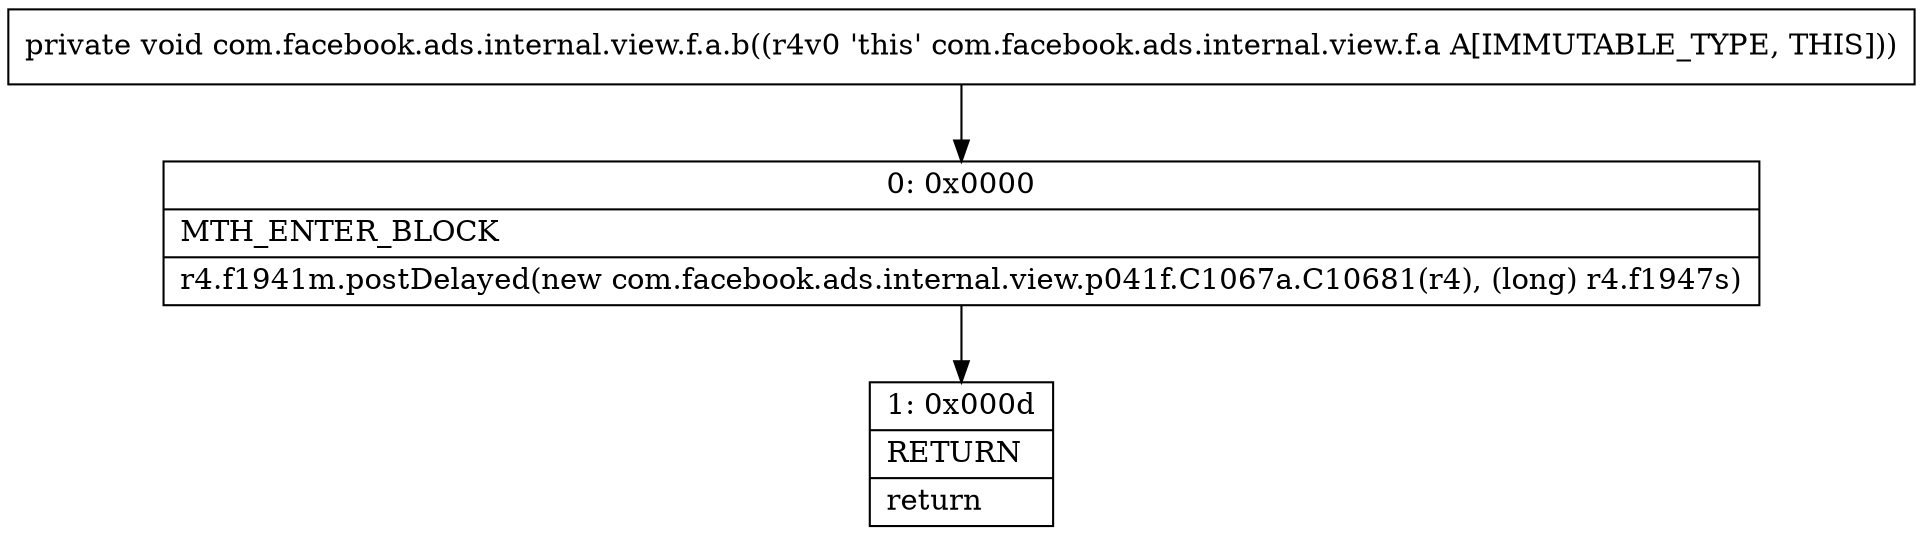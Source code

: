digraph "CFG forcom.facebook.ads.internal.view.f.a.b()V" {
Node_0 [shape=record,label="{0\:\ 0x0000|MTH_ENTER_BLOCK\l|r4.f1941m.postDelayed(new com.facebook.ads.internal.view.p041f.C1067a.C10681(r4), (long) r4.f1947s)\l}"];
Node_1 [shape=record,label="{1\:\ 0x000d|RETURN\l|return\l}"];
MethodNode[shape=record,label="{private void com.facebook.ads.internal.view.f.a.b((r4v0 'this' com.facebook.ads.internal.view.f.a A[IMMUTABLE_TYPE, THIS])) }"];
MethodNode -> Node_0;
Node_0 -> Node_1;
}

